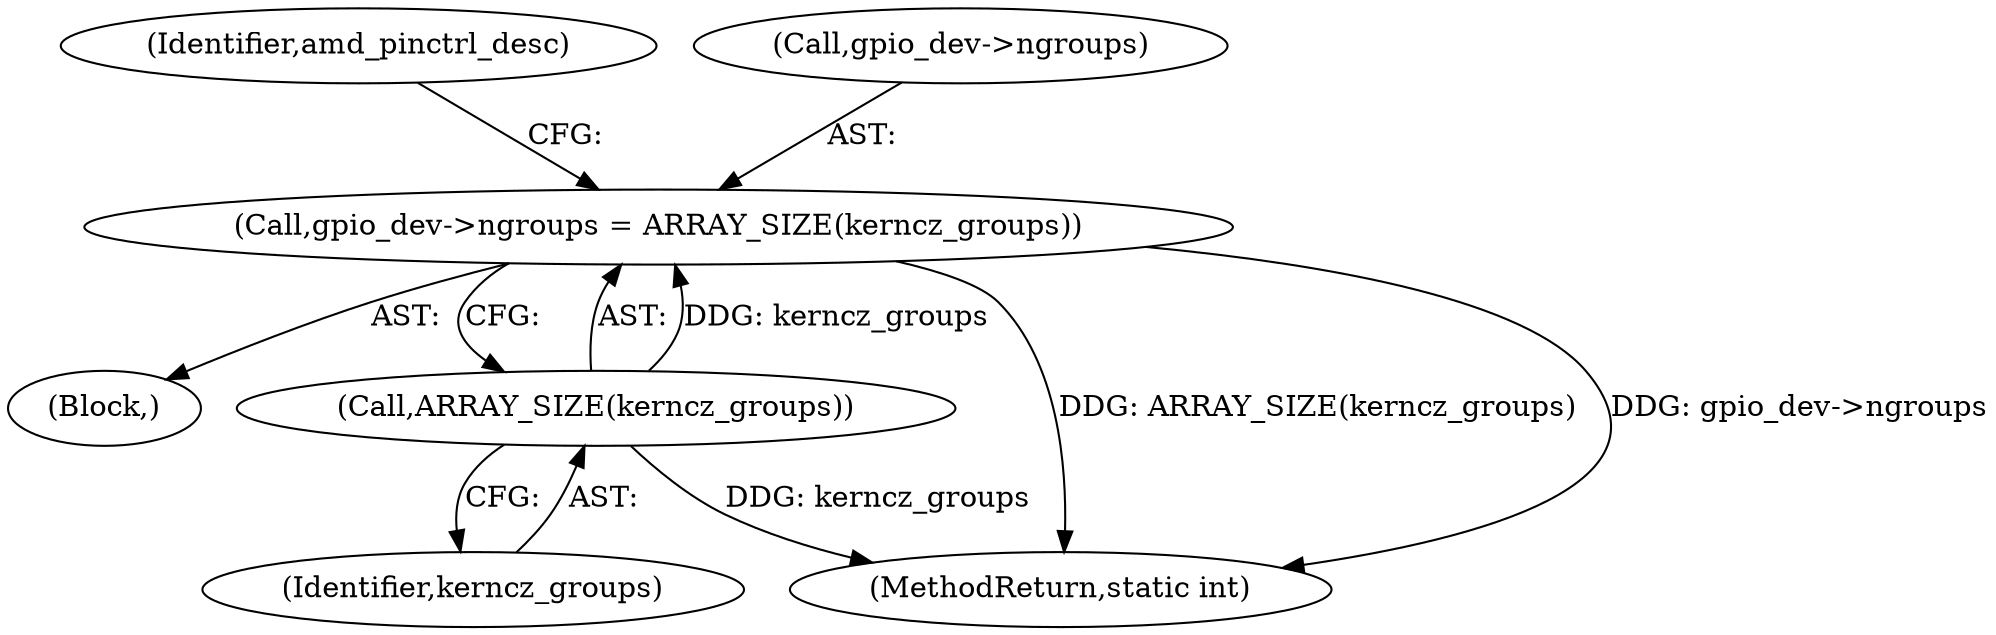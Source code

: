 digraph "0_linux_251e22abde21833b3d29577e4d8c7aaccd650eee@pointer" {
"1000294" [label="(Call,gpio_dev->ngroups = ARRAY_SIZE(kerncz_groups))"];
"1000298" [label="(Call,ARRAY_SIZE(kerncz_groups))"];
"1000302" [label="(Identifier,amd_pinctrl_desc)"];
"1000102" [label="(Block,)"];
"1000429" [label="(MethodReturn,static int)"];
"1000295" [label="(Call,gpio_dev->ngroups)"];
"1000294" [label="(Call,gpio_dev->ngroups = ARRAY_SIZE(kerncz_groups))"];
"1000299" [label="(Identifier,kerncz_groups)"];
"1000298" [label="(Call,ARRAY_SIZE(kerncz_groups))"];
"1000294" -> "1000102"  [label="AST: "];
"1000294" -> "1000298"  [label="CFG: "];
"1000295" -> "1000294"  [label="AST: "];
"1000298" -> "1000294"  [label="AST: "];
"1000302" -> "1000294"  [label="CFG: "];
"1000294" -> "1000429"  [label="DDG: ARRAY_SIZE(kerncz_groups)"];
"1000294" -> "1000429"  [label="DDG: gpio_dev->ngroups"];
"1000298" -> "1000294"  [label="DDG: kerncz_groups"];
"1000298" -> "1000299"  [label="CFG: "];
"1000299" -> "1000298"  [label="AST: "];
"1000298" -> "1000429"  [label="DDG: kerncz_groups"];
}
